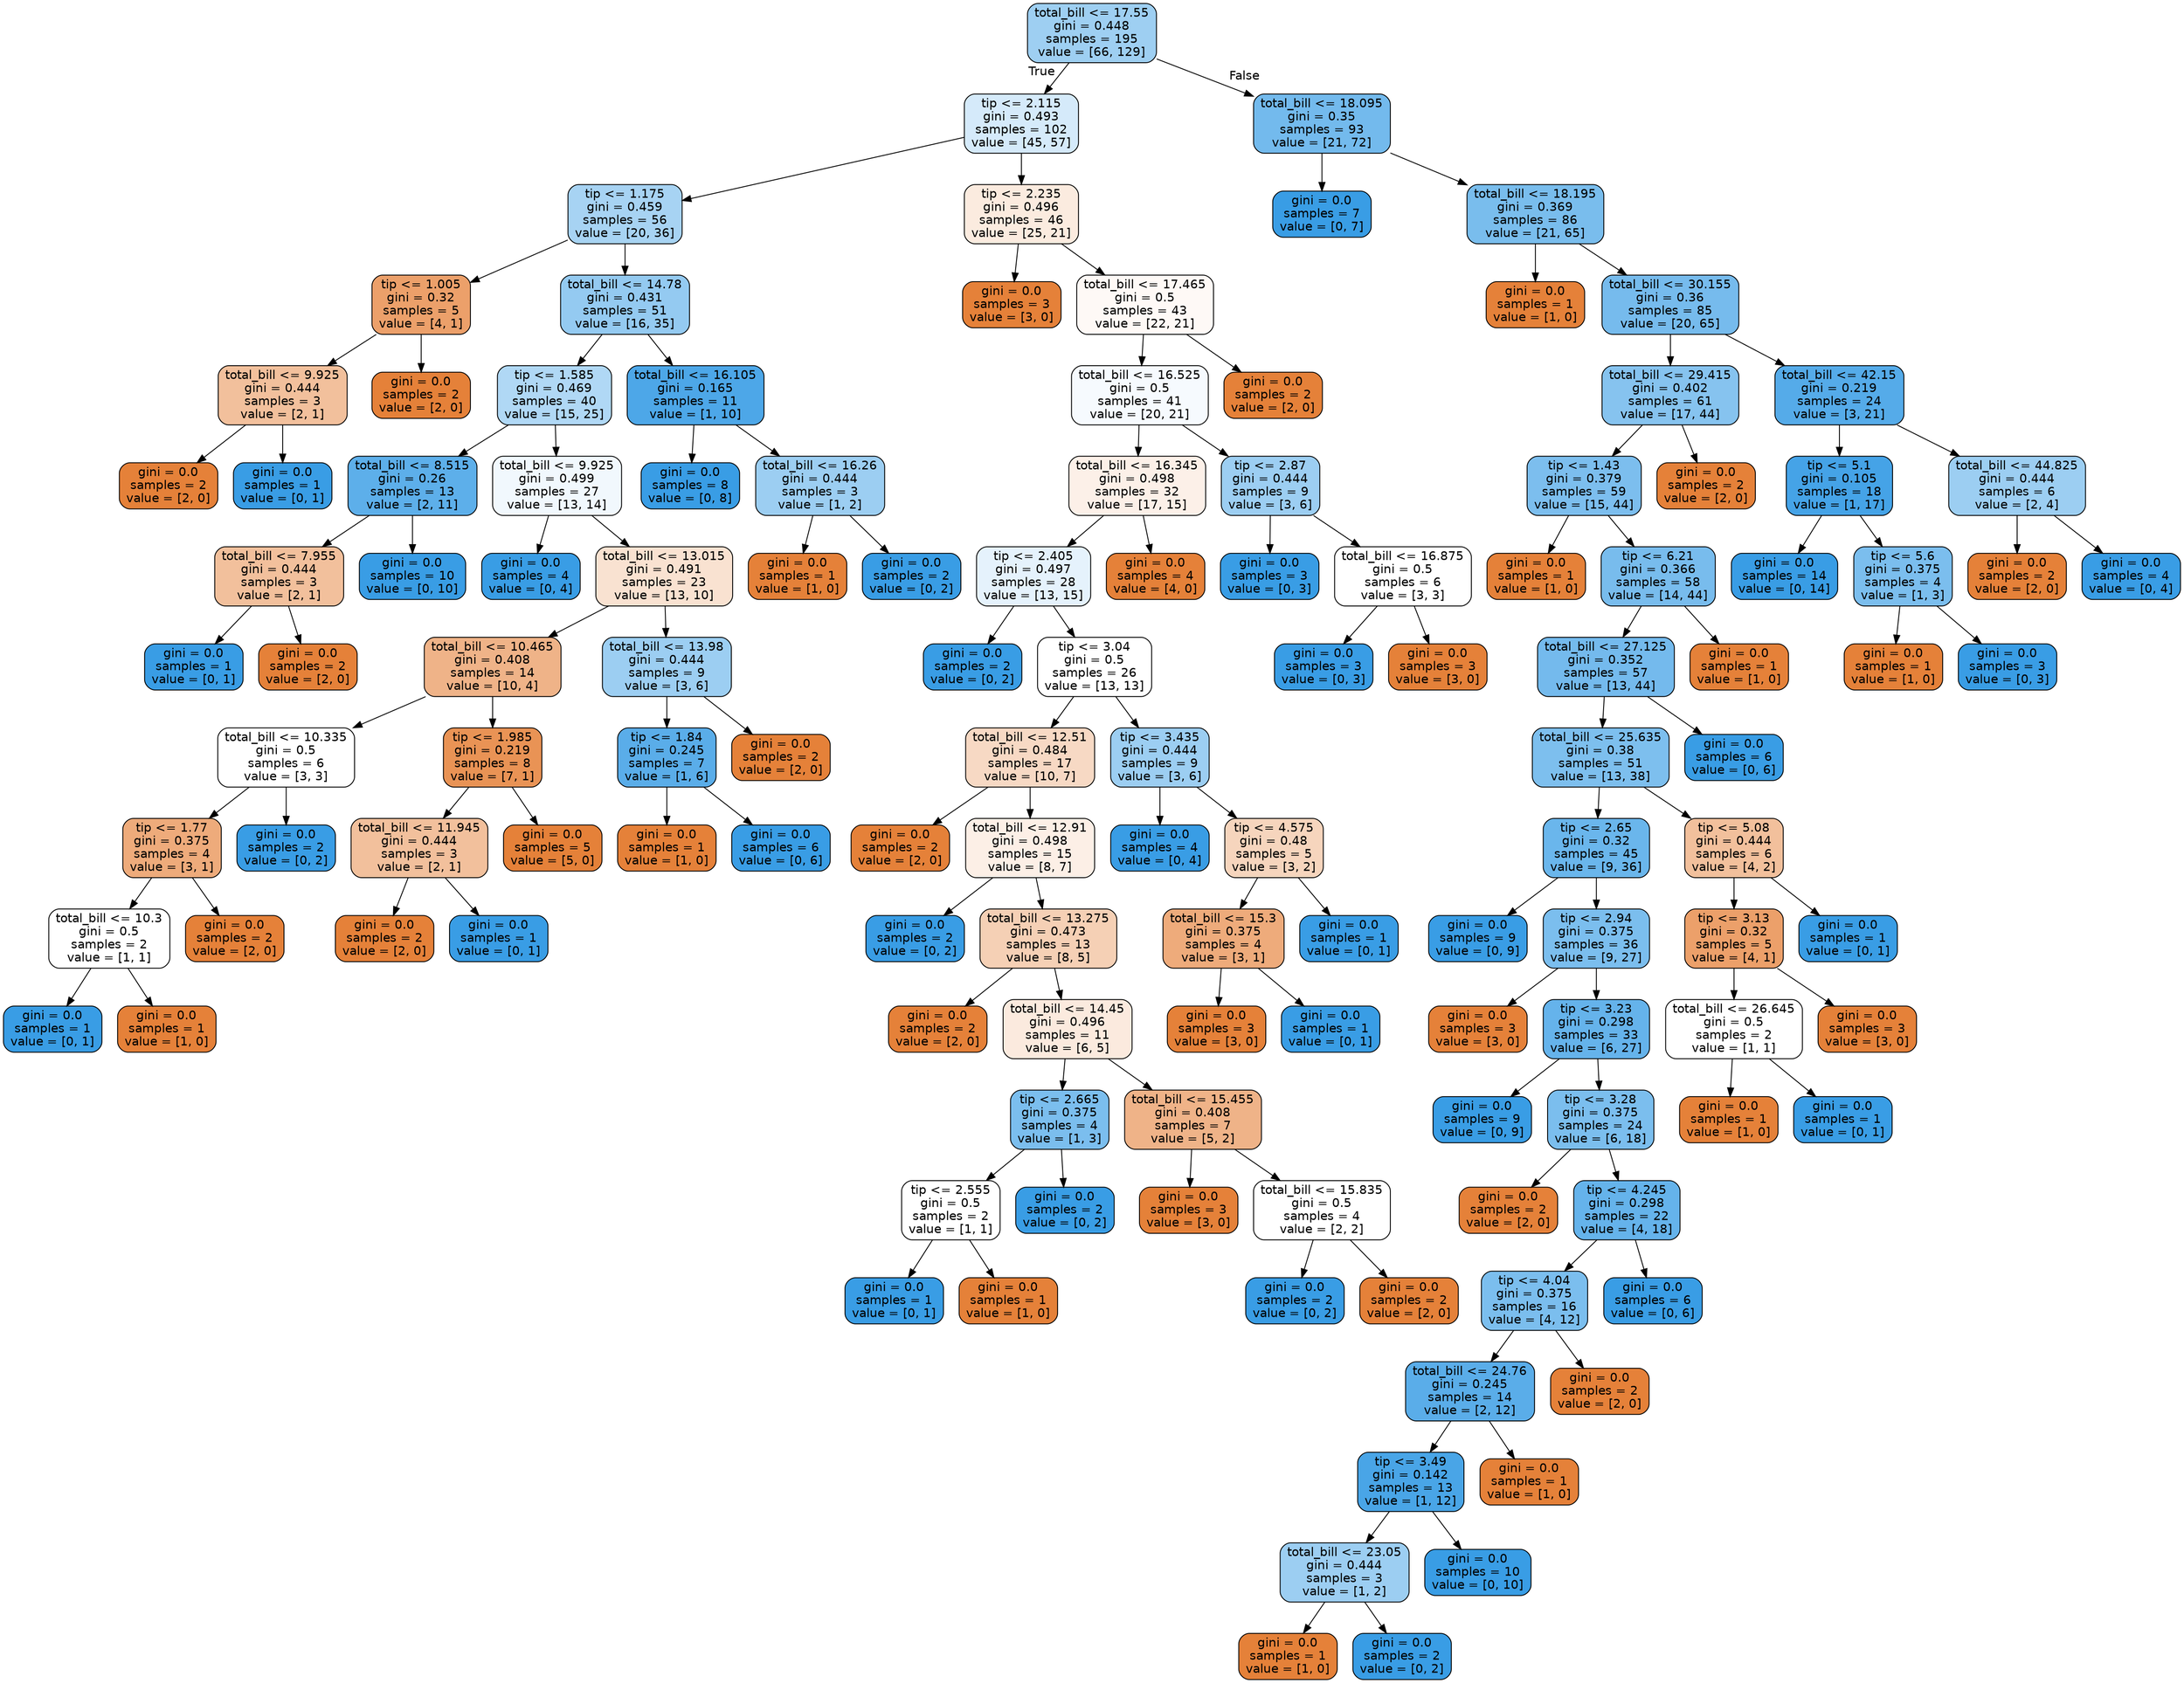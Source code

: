 digraph Tree {
node [shape=box, style="filled, rounded", color="black", fontname=helvetica] ;
edge [fontname=helvetica] ;
0 [label="total_bill <= 17.55\ngini = 0.448\nsamples = 195\nvalue = [66, 129]", fillcolor="#9ecff2"] ;
1 [label="tip <= 2.115\ngini = 0.493\nsamples = 102\nvalue = [45, 57]", fillcolor="#d5eafa"] ;
0 -> 1 [labeldistance=2.5, labelangle=45, headlabel="True"] ;
2 [label="tip <= 1.175\ngini = 0.459\nsamples = 56\nvalue = [20, 36]", fillcolor="#a7d3f3"] ;
1 -> 2 ;
3 [label="tip <= 1.005\ngini = 0.32\nsamples = 5\nvalue = [4, 1]", fillcolor="#eca06a"] ;
2 -> 3 ;
4 [label="total_bill <= 9.925\ngini = 0.444\nsamples = 3\nvalue = [2, 1]", fillcolor="#f2c09c"] ;
3 -> 4 ;
5 [label="gini = 0.0\nsamples = 2\nvalue = [2, 0]", fillcolor="#e58139"] ;
4 -> 5 ;
6 [label="gini = 0.0\nsamples = 1\nvalue = [0, 1]", fillcolor="#399de5"] ;
4 -> 6 ;
7 [label="gini = 0.0\nsamples = 2\nvalue = [2, 0]", fillcolor="#e58139"] ;
3 -> 7 ;
8 [label="total_bill <= 14.78\ngini = 0.431\nsamples = 51\nvalue = [16, 35]", fillcolor="#94caf1"] ;
2 -> 8 ;
9 [label="tip <= 1.585\ngini = 0.469\nsamples = 40\nvalue = [15, 25]", fillcolor="#b0d8f5"] ;
8 -> 9 ;
10 [label="total_bill <= 8.515\ngini = 0.26\nsamples = 13\nvalue = [2, 11]", fillcolor="#5dafea"] ;
9 -> 10 ;
11 [label="total_bill <= 7.955\ngini = 0.444\nsamples = 3\nvalue = [2, 1]", fillcolor="#f2c09c"] ;
10 -> 11 ;
12 [label="gini = 0.0\nsamples = 1\nvalue = [0, 1]", fillcolor="#399de5"] ;
11 -> 12 ;
13 [label="gini = 0.0\nsamples = 2\nvalue = [2, 0]", fillcolor="#e58139"] ;
11 -> 13 ;
14 [label="gini = 0.0\nsamples = 10\nvalue = [0, 10]", fillcolor="#399de5"] ;
10 -> 14 ;
15 [label="total_bill <= 9.925\ngini = 0.499\nsamples = 27\nvalue = [13, 14]", fillcolor="#f1f8fd"] ;
9 -> 15 ;
16 [label="gini = 0.0\nsamples = 4\nvalue = [0, 4]", fillcolor="#399de5"] ;
15 -> 16 ;
17 [label="total_bill <= 13.015\ngini = 0.491\nsamples = 23\nvalue = [13, 10]", fillcolor="#f9e2d1"] ;
15 -> 17 ;
18 [label="total_bill <= 10.465\ngini = 0.408\nsamples = 14\nvalue = [10, 4]", fillcolor="#efb388"] ;
17 -> 18 ;
19 [label="total_bill <= 10.335\ngini = 0.5\nsamples = 6\nvalue = [3, 3]", fillcolor="#ffffff"] ;
18 -> 19 ;
20 [label="tip <= 1.77\ngini = 0.375\nsamples = 4\nvalue = [3, 1]", fillcolor="#eeab7b"] ;
19 -> 20 ;
21 [label="total_bill <= 10.3\ngini = 0.5\nsamples = 2\nvalue = [1, 1]", fillcolor="#ffffff"] ;
20 -> 21 ;
22 [label="gini = 0.0\nsamples = 1\nvalue = [0, 1]", fillcolor="#399de5"] ;
21 -> 22 ;
23 [label="gini = 0.0\nsamples = 1\nvalue = [1, 0]", fillcolor="#e58139"] ;
21 -> 23 ;
24 [label="gini = 0.0\nsamples = 2\nvalue = [2, 0]", fillcolor="#e58139"] ;
20 -> 24 ;
25 [label="gini = 0.0\nsamples = 2\nvalue = [0, 2]", fillcolor="#399de5"] ;
19 -> 25 ;
26 [label="tip <= 1.985\ngini = 0.219\nsamples = 8\nvalue = [7, 1]", fillcolor="#e99355"] ;
18 -> 26 ;
27 [label="total_bill <= 11.945\ngini = 0.444\nsamples = 3\nvalue = [2, 1]", fillcolor="#f2c09c"] ;
26 -> 27 ;
28 [label="gini = 0.0\nsamples = 2\nvalue = [2, 0]", fillcolor="#e58139"] ;
27 -> 28 ;
29 [label="gini = 0.0\nsamples = 1\nvalue = [0, 1]", fillcolor="#399de5"] ;
27 -> 29 ;
30 [label="gini = 0.0\nsamples = 5\nvalue = [5, 0]", fillcolor="#e58139"] ;
26 -> 30 ;
31 [label="total_bill <= 13.98\ngini = 0.444\nsamples = 9\nvalue = [3, 6]", fillcolor="#9ccef2"] ;
17 -> 31 ;
32 [label="tip <= 1.84\ngini = 0.245\nsamples = 7\nvalue = [1, 6]", fillcolor="#5aade9"] ;
31 -> 32 ;
33 [label="gini = 0.0\nsamples = 1\nvalue = [1, 0]", fillcolor="#e58139"] ;
32 -> 33 ;
34 [label="gini = 0.0\nsamples = 6\nvalue = [0, 6]", fillcolor="#399de5"] ;
32 -> 34 ;
35 [label="gini = 0.0\nsamples = 2\nvalue = [2, 0]", fillcolor="#e58139"] ;
31 -> 35 ;
36 [label="total_bill <= 16.105\ngini = 0.165\nsamples = 11\nvalue = [1, 10]", fillcolor="#4da7e8"] ;
8 -> 36 ;
37 [label="gini = 0.0\nsamples = 8\nvalue = [0, 8]", fillcolor="#399de5"] ;
36 -> 37 ;
38 [label="total_bill <= 16.26\ngini = 0.444\nsamples = 3\nvalue = [1, 2]", fillcolor="#9ccef2"] ;
36 -> 38 ;
39 [label="gini = 0.0\nsamples = 1\nvalue = [1, 0]", fillcolor="#e58139"] ;
38 -> 39 ;
40 [label="gini = 0.0\nsamples = 2\nvalue = [0, 2]", fillcolor="#399de5"] ;
38 -> 40 ;
41 [label="tip <= 2.235\ngini = 0.496\nsamples = 46\nvalue = [25, 21]", fillcolor="#fbebdf"] ;
1 -> 41 ;
42 [label="gini = 0.0\nsamples = 3\nvalue = [3, 0]", fillcolor="#e58139"] ;
41 -> 42 ;
43 [label="total_bill <= 17.465\ngini = 0.5\nsamples = 43\nvalue = [22, 21]", fillcolor="#fef9f6"] ;
41 -> 43 ;
44 [label="total_bill <= 16.525\ngini = 0.5\nsamples = 41\nvalue = [20, 21]", fillcolor="#f6fafe"] ;
43 -> 44 ;
45 [label="total_bill <= 16.345\ngini = 0.498\nsamples = 32\nvalue = [17, 15]", fillcolor="#fcf0e8"] ;
44 -> 45 ;
46 [label="tip <= 2.405\ngini = 0.497\nsamples = 28\nvalue = [13, 15]", fillcolor="#e5f2fc"] ;
45 -> 46 ;
47 [label="gini = 0.0\nsamples = 2\nvalue = [0, 2]", fillcolor="#399de5"] ;
46 -> 47 ;
48 [label="tip <= 3.04\ngini = 0.5\nsamples = 26\nvalue = [13, 13]", fillcolor="#ffffff"] ;
46 -> 48 ;
49 [label="total_bill <= 12.51\ngini = 0.484\nsamples = 17\nvalue = [10, 7]", fillcolor="#f7d9c4"] ;
48 -> 49 ;
50 [label="gini = 0.0\nsamples = 2\nvalue = [2, 0]", fillcolor="#e58139"] ;
49 -> 50 ;
51 [label="total_bill <= 12.91\ngini = 0.498\nsamples = 15\nvalue = [8, 7]", fillcolor="#fcefe6"] ;
49 -> 51 ;
52 [label="gini = 0.0\nsamples = 2\nvalue = [0, 2]", fillcolor="#399de5"] ;
51 -> 52 ;
53 [label="total_bill <= 13.275\ngini = 0.473\nsamples = 13\nvalue = [8, 5]", fillcolor="#f5d0b5"] ;
51 -> 53 ;
54 [label="gini = 0.0\nsamples = 2\nvalue = [2, 0]", fillcolor="#e58139"] ;
53 -> 54 ;
55 [label="total_bill <= 14.45\ngini = 0.496\nsamples = 11\nvalue = [6, 5]", fillcolor="#fbeade"] ;
53 -> 55 ;
56 [label="tip <= 2.665\ngini = 0.375\nsamples = 4\nvalue = [1, 3]", fillcolor="#7bbeee"] ;
55 -> 56 ;
57 [label="tip <= 2.555\ngini = 0.5\nsamples = 2\nvalue = [1, 1]", fillcolor="#ffffff"] ;
56 -> 57 ;
58 [label="gini = 0.0\nsamples = 1\nvalue = [0, 1]", fillcolor="#399de5"] ;
57 -> 58 ;
59 [label="gini = 0.0\nsamples = 1\nvalue = [1, 0]", fillcolor="#e58139"] ;
57 -> 59 ;
60 [label="gini = 0.0\nsamples = 2\nvalue = [0, 2]", fillcolor="#399de5"] ;
56 -> 60 ;
61 [label="total_bill <= 15.455\ngini = 0.408\nsamples = 7\nvalue = [5, 2]", fillcolor="#efb388"] ;
55 -> 61 ;
62 [label="gini = 0.0\nsamples = 3\nvalue = [3, 0]", fillcolor="#e58139"] ;
61 -> 62 ;
63 [label="total_bill <= 15.835\ngini = 0.5\nsamples = 4\nvalue = [2, 2]", fillcolor="#ffffff"] ;
61 -> 63 ;
64 [label="gini = 0.0\nsamples = 2\nvalue = [0, 2]", fillcolor="#399de5"] ;
63 -> 64 ;
65 [label="gini = 0.0\nsamples = 2\nvalue = [2, 0]", fillcolor="#e58139"] ;
63 -> 65 ;
66 [label="tip <= 3.435\ngini = 0.444\nsamples = 9\nvalue = [3, 6]", fillcolor="#9ccef2"] ;
48 -> 66 ;
67 [label="gini = 0.0\nsamples = 4\nvalue = [0, 4]", fillcolor="#399de5"] ;
66 -> 67 ;
68 [label="tip <= 4.575\ngini = 0.48\nsamples = 5\nvalue = [3, 2]", fillcolor="#f6d5bd"] ;
66 -> 68 ;
69 [label="total_bill <= 15.3\ngini = 0.375\nsamples = 4\nvalue = [3, 1]", fillcolor="#eeab7b"] ;
68 -> 69 ;
70 [label="gini = 0.0\nsamples = 3\nvalue = [3, 0]", fillcolor="#e58139"] ;
69 -> 70 ;
71 [label="gini = 0.0\nsamples = 1\nvalue = [0, 1]", fillcolor="#399de5"] ;
69 -> 71 ;
72 [label="gini = 0.0\nsamples = 1\nvalue = [0, 1]", fillcolor="#399de5"] ;
68 -> 72 ;
73 [label="gini = 0.0\nsamples = 4\nvalue = [4, 0]", fillcolor="#e58139"] ;
45 -> 73 ;
74 [label="tip <= 2.87\ngini = 0.444\nsamples = 9\nvalue = [3, 6]", fillcolor="#9ccef2"] ;
44 -> 74 ;
75 [label="gini = 0.0\nsamples = 3\nvalue = [0, 3]", fillcolor="#399de5"] ;
74 -> 75 ;
76 [label="total_bill <= 16.875\ngini = 0.5\nsamples = 6\nvalue = [3, 3]", fillcolor="#ffffff"] ;
74 -> 76 ;
77 [label="gini = 0.0\nsamples = 3\nvalue = [0, 3]", fillcolor="#399de5"] ;
76 -> 77 ;
78 [label="gini = 0.0\nsamples = 3\nvalue = [3, 0]", fillcolor="#e58139"] ;
76 -> 78 ;
79 [label="gini = 0.0\nsamples = 2\nvalue = [2, 0]", fillcolor="#e58139"] ;
43 -> 79 ;
80 [label="total_bill <= 18.095\ngini = 0.35\nsamples = 93\nvalue = [21, 72]", fillcolor="#73baed"] ;
0 -> 80 [labeldistance=2.5, labelangle=-45, headlabel="False"] ;
81 [label="gini = 0.0\nsamples = 7\nvalue = [0, 7]", fillcolor="#399de5"] ;
80 -> 81 ;
82 [label="total_bill <= 18.195\ngini = 0.369\nsamples = 86\nvalue = [21, 65]", fillcolor="#79bded"] ;
80 -> 82 ;
83 [label="gini = 0.0\nsamples = 1\nvalue = [1, 0]", fillcolor="#e58139"] ;
82 -> 83 ;
84 [label="total_bill <= 30.155\ngini = 0.36\nsamples = 85\nvalue = [20, 65]", fillcolor="#76bbed"] ;
82 -> 84 ;
85 [label="total_bill <= 29.415\ngini = 0.402\nsamples = 61\nvalue = [17, 44]", fillcolor="#86c3ef"] ;
84 -> 85 ;
86 [label="tip <= 1.43\ngini = 0.379\nsamples = 59\nvalue = [15, 44]", fillcolor="#7cbeee"] ;
85 -> 86 ;
87 [label="gini = 0.0\nsamples = 1\nvalue = [1, 0]", fillcolor="#e58139"] ;
86 -> 87 ;
88 [label="tip <= 6.21\ngini = 0.366\nsamples = 58\nvalue = [14, 44]", fillcolor="#78bced"] ;
86 -> 88 ;
89 [label="total_bill <= 27.125\ngini = 0.352\nsamples = 57\nvalue = [13, 44]", fillcolor="#74baed"] ;
88 -> 89 ;
90 [label="total_bill <= 25.635\ngini = 0.38\nsamples = 51\nvalue = [13, 38]", fillcolor="#7dbfee"] ;
89 -> 90 ;
91 [label="tip <= 2.65\ngini = 0.32\nsamples = 45\nvalue = [9, 36]", fillcolor="#6ab6ec"] ;
90 -> 91 ;
92 [label="gini = 0.0\nsamples = 9\nvalue = [0, 9]", fillcolor="#399de5"] ;
91 -> 92 ;
93 [label="tip <= 2.94\ngini = 0.375\nsamples = 36\nvalue = [9, 27]", fillcolor="#7bbeee"] ;
91 -> 93 ;
94 [label="gini = 0.0\nsamples = 3\nvalue = [3, 0]", fillcolor="#e58139"] ;
93 -> 94 ;
95 [label="tip <= 3.23\ngini = 0.298\nsamples = 33\nvalue = [6, 27]", fillcolor="#65b3eb"] ;
93 -> 95 ;
96 [label="gini = 0.0\nsamples = 9\nvalue = [0, 9]", fillcolor="#399de5"] ;
95 -> 96 ;
97 [label="tip <= 3.28\ngini = 0.375\nsamples = 24\nvalue = [6, 18]", fillcolor="#7bbeee"] ;
95 -> 97 ;
98 [label="gini = 0.0\nsamples = 2\nvalue = [2, 0]", fillcolor="#e58139"] ;
97 -> 98 ;
99 [label="tip <= 4.245\ngini = 0.298\nsamples = 22\nvalue = [4, 18]", fillcolor="#65b3eb"] ;
97 -> 99 ;
100 [label="tip <= 4.04\ngini = 0.375\nsamples = 16\nvalue = [4, 12]", fillcolor="#7bbeee"] ;
99 -> 100 ;
101 [label="total_bill <= 24.76\ngini = 0.245\nsamples = 14\nvalue = [2, 12]", fillcolor="#5aade9"] ;
100 -> 101 ;
102 [label="tip <= 3.49\ngini = 0.142\nsamples = 13\nvalue = [1, 12]", fillcolor="#49a5e7"] ;
101 -> 102 ;
103 [label="total_bill <= 23.05\ngini = 0.444\nsamples = 3\nvalue = [1, 2]", fillcolor="#9ccef2"] ;
102 -> 103 ;
104 [label="gini = 0.0\nsamples = 1\nvalue = [1, 0]", fillcolor="#e58139"] ;
103 -> 104 ;
105 [label="gini = 0.0\nsamples = 2\nvalue = [0, 2]", fillcolor="#399de5"] ;
103 -> 105 ;
106 [label="gini = 0.0\nsamples = 10\nvalue = [0, 10]", fillcolor="#399de5"] ;
102 -> 106 ;
107 [label="gini = 0.0\nsamples = 1\nvalue = [1, 0]", fillcolor="#e58139"] ;
101 -> 107 ;
108 [label="gini = 0.0\nsamples = 2\nvalue = [2, 0]", fillcolor="#e58139"] ;
100 -> 108 ;
109 [label="gini = 0.0\nsamples = 6\nvalue = [0, 6]", fillcolor="#399de5"] ;
99 -> 109 ;
110 [label="tip <= 5.08\ngini = 0.444\nsamples = 6\nvalue = [4, 2]", fillcolor="#f2c09c"] ;
90 -> 110 ;
111 [label="tip <= 3.13\ngini = 0.32\nsamples = 5\nvalue = [4, 1]", fillcolor="#eca06a"] ;
110 -> 111 ;
112 [label="total_bill <= 26.645\ngini = 0.5\nsamples = 2\nvalue = [1, 1]", fillcolor="#ffffff"] ;
111 -> 112 ;
113 [label="gini = 0.0\nsamples = 1\nvalue = [1, 0]", fillcolor="#e58139"] ;
112 -> 113 ;
114 [label="gini = 0.0\nsamples = 1\nvalue = [0, 1]", fillcolor="#399de5"] ;
112 -> 114 ;
115 [label="gini = 0.0\nsamples = 3\nvalue = [3, 0]", fillcolor="#e58139"] ;
111 -> 115 ;
116 [label="gini = 0.0\nsamples = 1\nvalue = [0, 1]", fillcolor="#399de5"] ;
110 -> 116 ;
117 [label="gini = 0.0\nsamples = 6\nvalue = [0, 6]", fillcolor="#399de5"] ;
89 -> 117 ;
118 [label="gini = 0.0\nsamples = 1\nvalue = [1, 0]", fillcolor="#e58139"] ;
88 -> 118 ;
119 [label="gini = 0.0\nsamples = 2\nvalue = [2, 0]", fillcolor="#e58139"] ;
85 -> 119 ;
120 [label="total_bill <= 42.15\ngini = 0.219\nsamples = 24\nvalue = [3, 21]", fillcolor="#55abe9"] ;
84 -> 120 ;
121 [label="tip <= 5.1\ngini = 0.105\nsamples = 18\nvalue = [1, 17]", fillcolor="#45a3e7"] ;
120 -> 121 ;
122 [label="gini = 0.0\nsamples = 14\nvalue = [0, 14]", fillcolor="#399de5"] ;
121 -> 122 ;
123 [label="tip <= 5.6\ngini = 0.375\nsamples = 4\nvalue = [1, 3]", fillcolor="#7bbeee"] ;
121 -> 123 ;
124 [label="gini = 0.0\nsamples = 1\nvalue = [1, 0]", fillcolor="#e58139"] ;
123 -> 124 ;
125 [label="gini = 0.0\nsamples = 3\nvalue = [0, 3]", fillcolor="#399de5"] ;
123 -> 125 ;
126 [label="total_bill <= 44.825\ngini = 0.444\nsamples = 6\nvalue = [2, 4]", fillcolor="#9ccef2"] ;
120 -> 126 ;
127 [label="gini = 0.0\nsamples = 2\nvalue = [2, 0]", fillcolor="#e58139"] ;
126 -> 127 ;
128 [label="gini = 0.0\nsamples = 4\nvalue = [0, 4]", fillcolor="#399de5"] ;
126 -> 128 ;
}